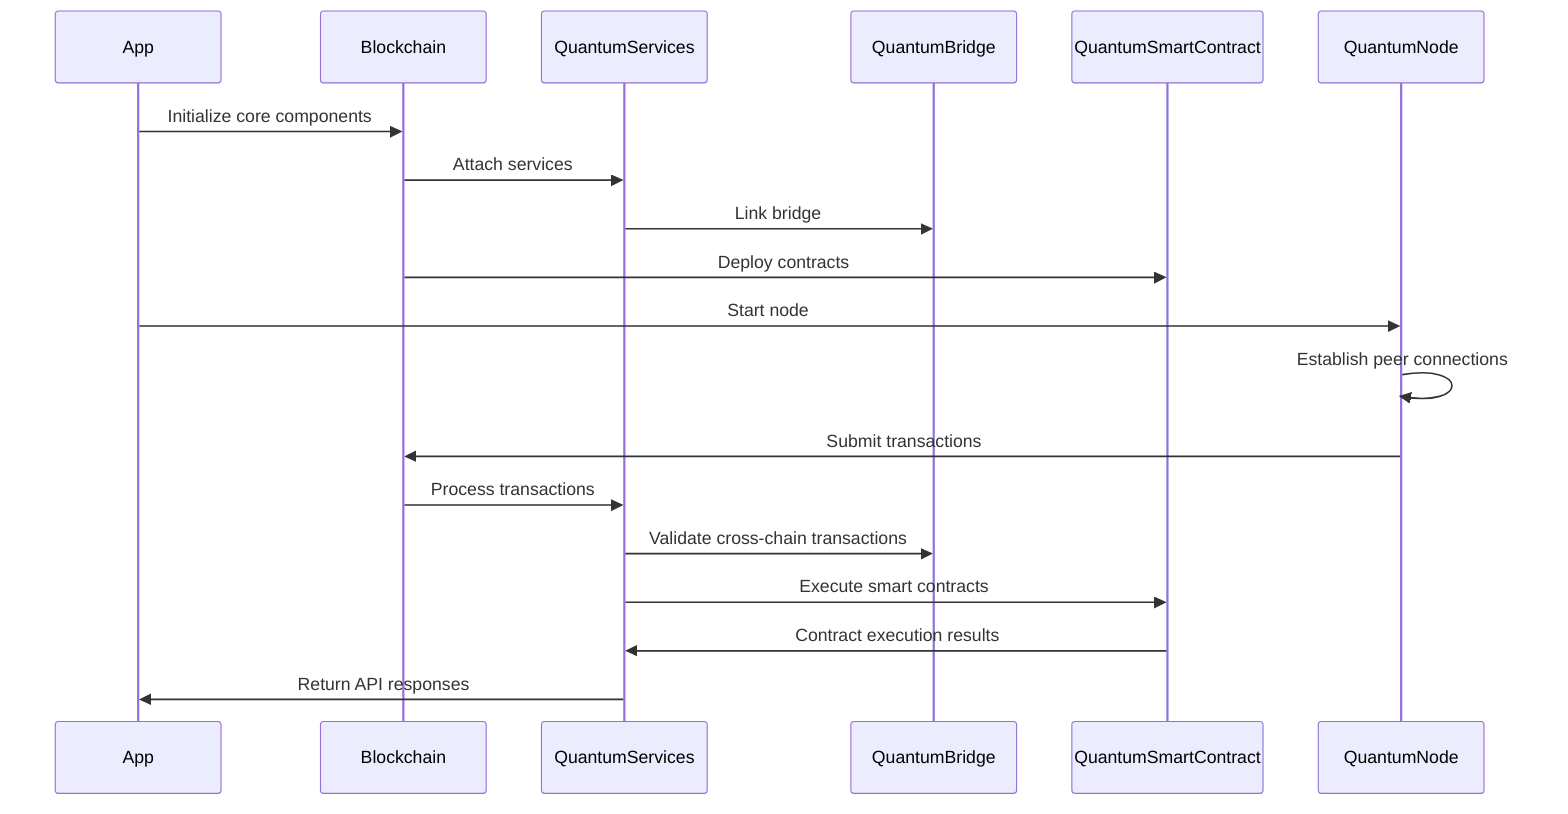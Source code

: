 sequenceDiagram
    participant App
    participant Blockchain
    participant QuantumServices
    participant QuantumBridge
    participant QuantumSmartContract
    participant QuantumNode

    App ->> Blockchain: Initialize core components
    Blockchain ->> QuantumServices: Attach services
    QuantumServices ->> QuantumBridge: Link bridge
    Blockchain ->> QuantumSmartContract: Deploy contracts
    App ->> QuantumNode: Start node
    QuantumNode ->> QuantumNode: Establish peer connections
    QuantumNode ->> Blockchain: Submit transactions
    Blockchain ->> QuantumServices: Process transactions
    QuantumServices ->> QuantumBridge: Validate cross-chain transactions
    QuantumServices ->> QuantumSmartContract: Execute smart contracts
    QuantumSmartContract ->> QuantumServices: Contract execution results
    QuantumServices ->> App: Return API responses